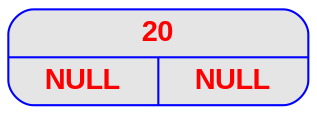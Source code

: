 digraph test_inserer_v2_ {
	node [
		fontname  = "Arial bold" 
		fontsize  = "14"
		fontcolor = "red"
		style     = "rounded, filled"
		shape     = "record"
		fillcolor = "grey90"
		color     = "blue"
		width     = "2"
	]

	edge [
		color     = "blue"
	]

20 [label = "{<c> 20 | { <g> | <d>}}"];
20 [label = "{<c> 20 | { <g> NULL | <d> NULL}}"];
}
